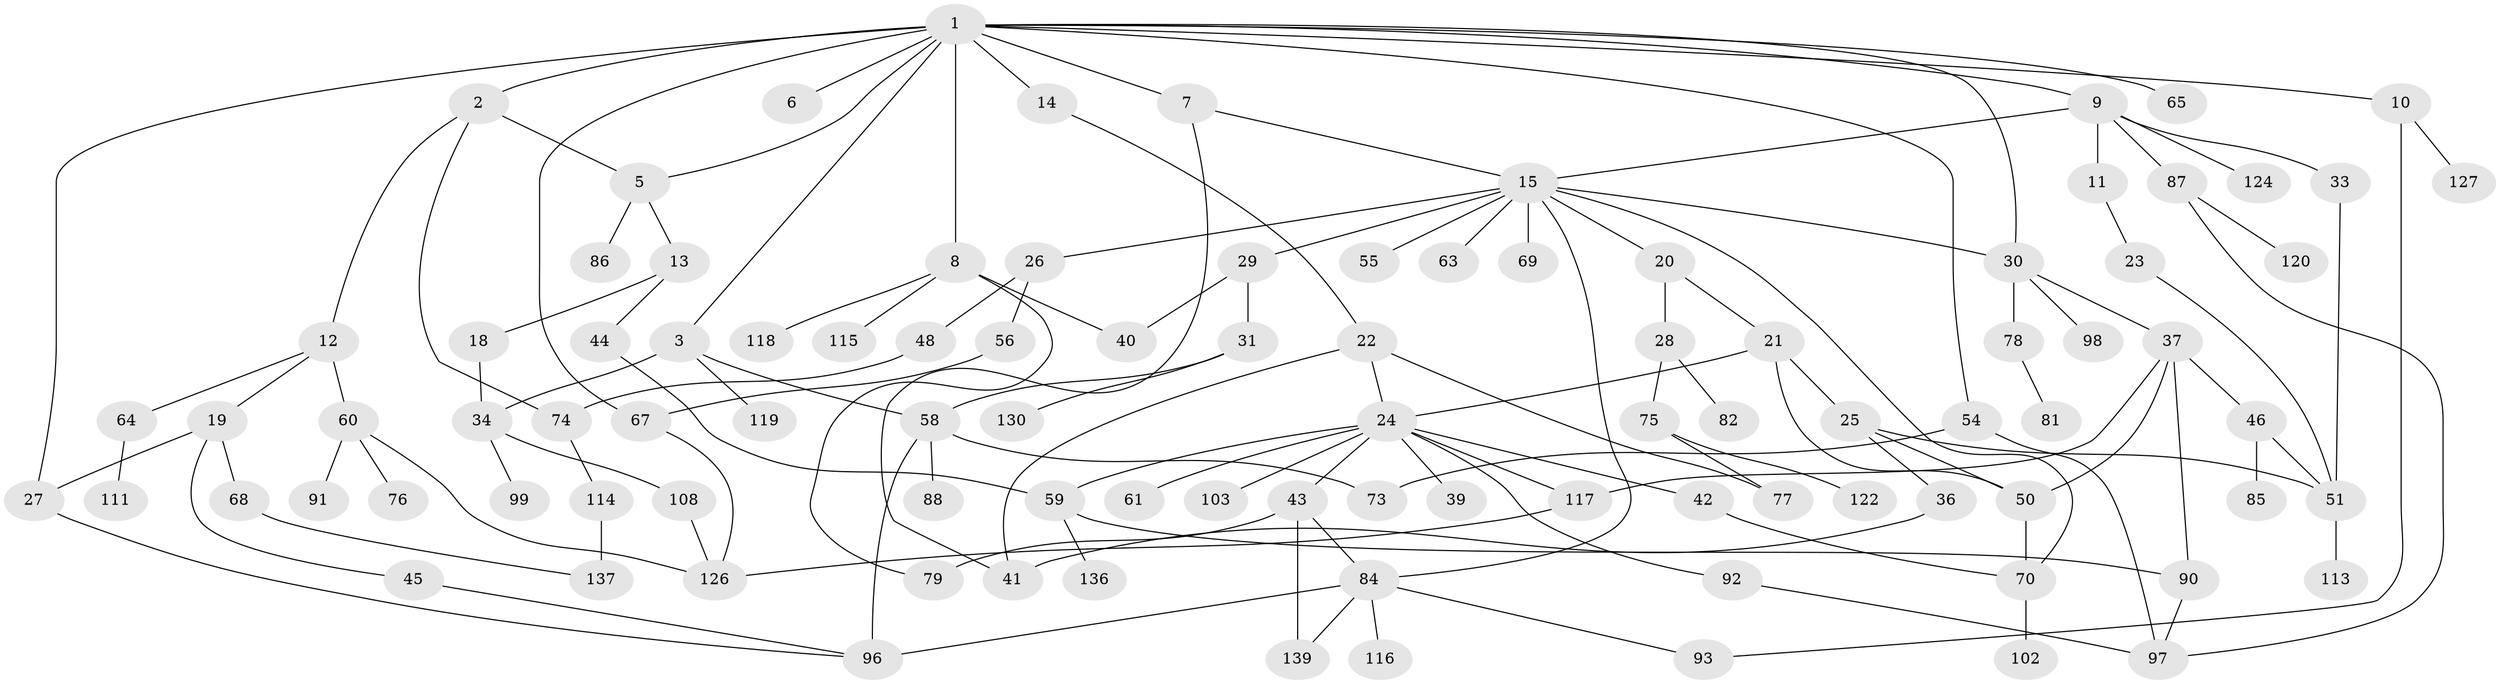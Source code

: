 // original degree distribution, {10: 0.007194244604316547, 4: 0.1510791366906475, 7: 0.014388489208633094, 1: 0.2805755395683453, 3: 0.19424460431654678, 5: 0.02877697841726619, 2: 0.28776978417266186, 6: 0.02877697841726619, 8: 0.007194244604316547}
// Generated by graph-tools (version 1.1) at 2025/10/02/27/25 16:10:51]
// undirected, 99 vertices, 136 edges
graph export_dot {
graph [start="1"]
  node [color=gray90,style=filled];
  1 [super="+4"];
  2 [super="+52"];
  3 [super="+17"];
  5;
  6;
  7;
  8 [super="+101"];
  9 [super="+128"];
  10 [super="+94"];
  11;
  12 [super="+32"];
  13;
  14;
  15 [super="+16"];
  18;
  19 [super="+66"];
  20;
  21 [super="+109"];
  22 [super="+131"];
  23 [super="+80"];
  24 [super="+38"];
  25;
  26;
  27;
  28 [super="+35"];
  29;
  30 [super="+49"];
  31 [super="+72"];
  33 [super="+47"];
  34 [super="+62"];
  36 [super="+89"];
  37 [super="+138"];
  39;
  40;
  41 [super="+107"];
  42 [super="+53"];
  43;
  44;
  45 [super="+132"];
  46 [super="+83"];
  48;
  50 [super="+57"];
  51 [super="+104"];
  54;
  55;
  56;
  58 [super="+129"];
  59 [super="+135"];
  60 [super="+71"];
  61;
  63;
  64 [super="+105"];
  65;
  67 [super="+100"];
  68;
  69;
  70 [super="+95"];
  73;
  74;
  75 [super="+125"];
  76;
  77 [super="+110"];
  78;
  79 [super="+134"];
  81;
  82;
  84 [super="+112"];
  85;
  86;
  87 [super="+121"];
  88;
  90 [super="+133"];
  91;
  92;
  93;
  96 [super="+106"];
  97 [super="+123"];
  98;
  99;
  102;
  103;
  108;
  111;
  113;
  114;
  115;
  116;
  117;
  118;
  119;
  120;
  122;
  124;
  126;
  127;
  130;
  136;
  137;
  139;
  1 -- 2 [weight=2];
  1 -- 3;
  1 -- 6;
  1 -- 8;
  1 -- 30;
  1 -- 54;
  1 -- 65;
  1 -- 5;
  1 -- 7;
  1 -- 9;
  1 -- 10;
  1 -- 27;
  1 -- 14;
  1 -- 67;
  2 -- 5;
  2 -- 12;
  2 -- 74;
  3 -- 34;
  3 -- 58 [weight=2];
  3 -- 119;
  5 -- 13;
  5 -- 86;
  7 -- 15;
  7 -- 41;
  8 -- 79;
  8 -- 115;
  8 -- 118;
  8 -- 40;
  9 -- 11;
  9 -- 33;
  9 -- 87;
  9 -- 124;
  9 -- 15;
  10 -- 93;
  10 -- 127;
  11 -- 23;
  12 -- 19;
  12 -- 64;
  12 -- 60;
  13 -- 18;
  13 -- 44;
  14 -- 22;
  15 -- 69 [weight=2];
  15 -- 84;
  15 -- 63;
  15 -- 20;
  15 -- 55;
  15 -- 26;
  15 -- 29;
  15 -- 70;
  15 -- 30;
  18 -- 34;
  19 -- 45;
  19 -- 68;
  19 -- 27;
  20 -- 21;
  20 -- 28;
  21 -- 24;
  21 -- 25;
  21 -- 50;
  22 -- 41;
  22 -- 24;
  22 -- 77;
  23 -- 51;
  24 -- 59;
  24 -- 92;
  24 -- 103;
  24 -- 117;
  24 -- 39;
  24 -- 42;
  24 -- 43;
  24 -- 61;
  25 -- 36;
  25 -- 50;
  25 -- 51;
  26 -- 48;
  26 -- 56;
  27 -- 96;
  28 -- 75;
  28 -- 82;
  29 -- 31;
  29 -- 40;
  30 -- 37;
  30 -- 78;
  30 -- 98;
  31 -- 58;
  31 -- 130;
  33 -- 51;
  34 -- 108;
  34 -- 99;
  36 -- 41;
  37 -- 46;
  37 -- 90;
  37 -- 50;
  37 -- 117;
  42 -- 70;
  43 -- 139;
  43 -- 79;
  43 -- 84;
  44 -- 59;
  45 -- 96;
  46 -- 51;
  46 -- 85;
  48 -- 74;
  50 -- 70;
  51 -- 113;
  54 -- 97;
  54 -- 73;
  56 -- 67;
  58 -- 73;
  58 -- 88;
  58 -- 96 [weight=2];
  59 -- 136;
  59 -- 90;
  60 -- 91;
  60 -- 126;
  60 -- 76;
  64 -- 111;
  67 -- 126;
  68 -- 137;
  70 -- 102;
  74 -- 114;
  75 -- 77;
  75 -- 122;
  78 -- 81;
  84 -- 93;
  84 -- 116;
  84 -- 139;
  84 -- 96;
  87 -- 120;
  87 -- 97;
  90 -- 97;
  92 -- 97;
  108 -- 126;
  114 -- 137;
  117 -- 126;
}
